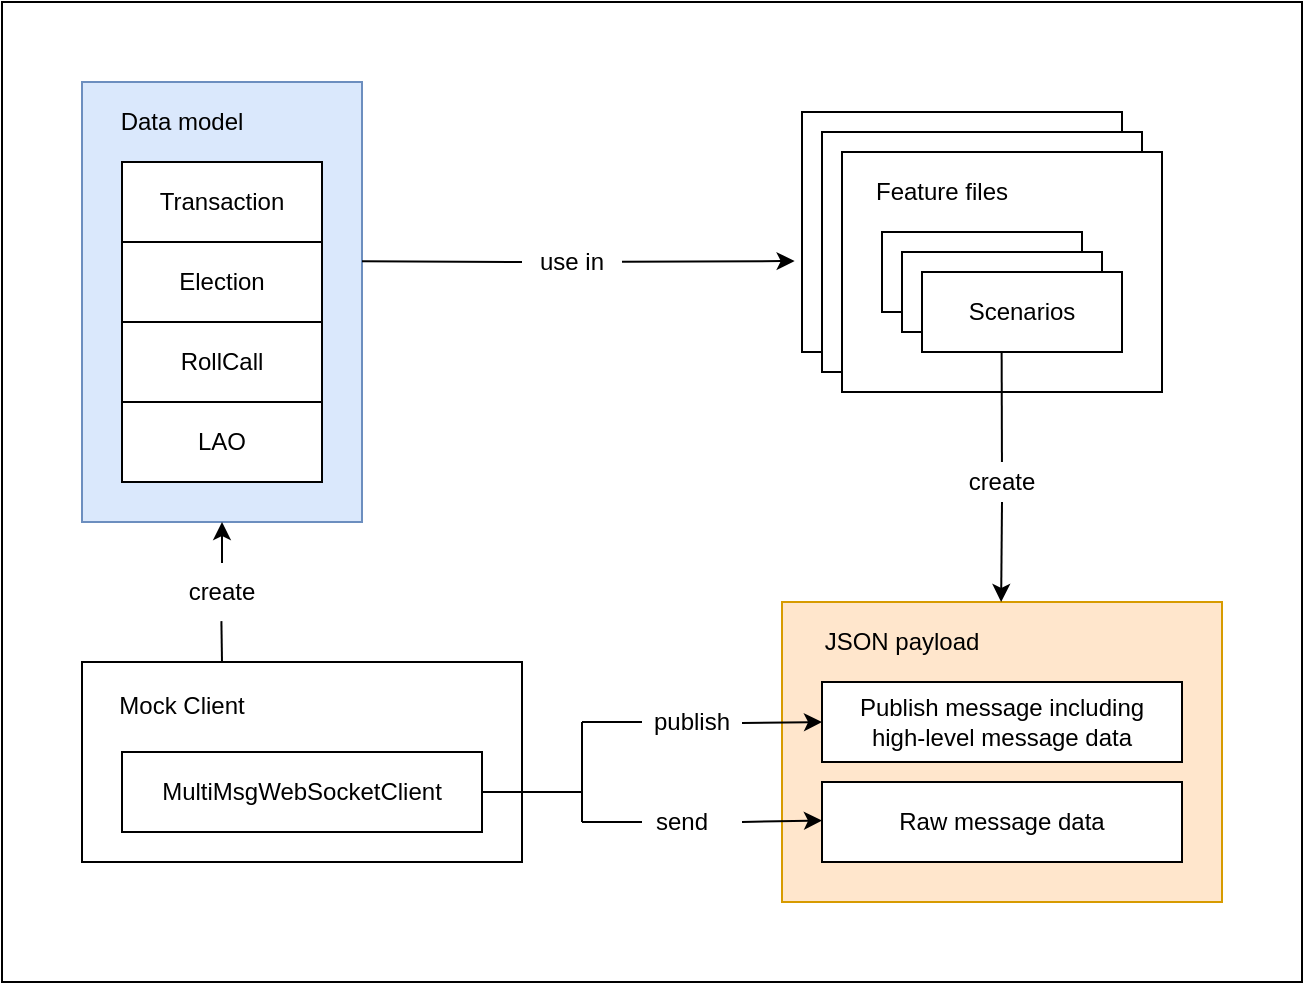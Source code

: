 <mxfile version="23.1.2" type="device">
  <diagram name="Page-1" id="a3nu4A6T8AX9qg_xCntz">
    <mxGraphModel dx="993" dy="573" grid="1" gridSize="10" guides="1" tooltips="1" connect="1" arrows="1" fold="1" page="1" pageScale="1" pageWidth="827" pageHeight="1169" math="0" shadow="0">
      <root>
        <mxCell id="0" />
        <mxCell id="1" parent="0" />
        <mxCell id="UNrgue4OJc_cd6q6hoJP-54" value="" style="rounded=0;whiteSpace=wrap;html=1;" vertex="1" parent="1">
          <mxGeometry width="650" height="490" as="geometry" />
        </mxCell>
        <mxCell id="UNrgue4OJc_cd6q6hoJP-44" value="" style="rounded=0;whiteSpace=wrap;html=1;" vertex="1" parent="1">
          <mxGeometry x="400" y="55" width="160" height="120" as="geometry" />
        </mxCell>
        <mxCell id="UNrgue4OJc_cd6q6hoJP-43" value="" style="rounded=0;whiteSpace=wrap;html=1;" vertex="1" parent="1">
          <mxGeometry x="410" y="65" width="160" height="120" as="geometry" />
        </mxCell>
        <mxCell id="UNrgue4OJc_cd6q6hoJP-27" value="" style="rounded=0;whiteSpace=wrap;html=1;fillColor=#ffe6cc;strokeColor=#d79b00;" vertex="1" parent="1">
          <mxGeometry x="390" y="300" width="220" height="150" as="geometry" />
        </mxCell>
        <mxCell id="UNrgue4OJc_cd6q6hoJP-25" value="" style="rounded=0;whiteSpace=wrap;html=1;fillColor=#dae8fc;strokeColor=#6c8ebf;" vertex="1" parent="1">
          <mxGeometry x="40" y="40" width="140" height="220" as="geometry" />
        </mxCell>
        <mxCell id="UNrgue4OJc_cd6q6hoJP-1" value="Transaction" style="rounded=0;whiteSpace=wrap;html=1;" vertex="1" parent="1">
          <mxGeometry x="60" y="80" width="100" height="40" as="geometry" />
        </mxCell>
        <mxCell id="UNrgue4OJc_cd6q6hoJP-2" value="Election" style="rounded=0;whiteSpace=wrap;html=1;" vertex="1" parent="1">
          <mxGeometry x="60" y="120" width="100" height="40" as="geometry" />
        </mxCell>
        <mxCell id="UNrgue4OJc_cd6q6hoJP-3" value="RollCall" style="rounded=0;whiteSpace=wrap;html=1;" vertex="1" parent="1">
          <mxGeometry x="60" y="160" width="100" height="40" as="geometry" />
        </mxCell>
        <mxCell id="UNrgue4OJc_cd6q6hoJP-4" value="LAO" style="rounded=0;whiteSpace=wrap;html=1;" vertex="1" parent="1">
          <mxGeometry x="60" y="200" width="100" height="40" as="geometry" />
        </mxCell>
        <mxCell id="UNrgue4OJc_cd6q6hoJP-7" value="" style="rounded=0;whiteSpace=wrap;html=1;" vertex="1" parent="1">
          <mxGeometry x="40" y="330" width="220" height="100" as="geometry" />
        </mxCell>
        <mxCell id="UNrgue4OJc_cd6q6hoJP-9" value="MultiMsgWebSocketClient" style="rounded=0;whiteSpace=wrap;html=1;" vertex="1" parent="1">
          <mxGeometry x="60" y="375" width="180" height="40" as="geometry" />
        </mxCell>
        <mxCell id="UNrgue4OJc_cd6q6hoJP-10" value="Mock Client" style="text;html=1;strokeColor=none;fillColor=none;align=center;verticalAlign=middle;whiteSpace=wrap;rounded=0;spacingBottom=-3;" vertex="1" parent="1">
          <mxGeometry x="40" y="330" width="100" height="40" as="geometry" />
        </mxCell>
        <mxCell id="UNrgue4OJc_cd6q6hoJP-11" value="Publish message including&lt;br&gt;high-level message data" style="rounded=0;whiteSpace=wrap;html=1;" vertex="1" parent="1">
          <mxGeometry x="410" y="340" width="180" height="40" as="geometry" />
        </mxCell>
        <mxCell id="UNrgue4OJc_cd6q6hoJP-12" value="Raw message data" style="rounded=0;whiteSpace=wrap;html=1;" vertex="1" parent="1">
          <mxGeometry x="410" y="390" width="180" height="40" as="geometry" />
        </mxCell>
        <mxCell id="UNrgue4OJc_cd6q6hoJP-13" value="" style="endArrow=classic;html=1;rounded=0;" edge="1" parent="1">
          <mxGeometry width="50" height="50" relative="1" as="geometry">
            <mxPoint x="370" y="360.5" as="sourcePoint" />
            <mxPoint x="410" y="360" as="targetPoint" />
          </mxGeometry>
        </mxCell>
        <mxCell id="UNrgue4OJc_cd6q6hoJP-14" value="" style="endArrow=classic;html=1;rounded=0;" edge="1" parent="1">
          <mxGeometry width="50" height="50" relative="1" as="geometry">
            <mxPoint x="370" y="410" as="sourcePoint" />
            <mxPoint x="410" y="409.23" as="targetPoint" />
          </mxGeometry>
        </mxCell>
        <mxCell id="UNrgue4OJc_cd6q6hoJP-15" value="publish" style="text;html=1;strokeColor=none;fillColor=none;align=center;verticalAlign=middle;whiteSpace=wrap;rounded=0;" vertex="1" parent="1">
          <mxGeometry x="320" y="345" width="50" height="30" as="geometry" />
        </mxCell>
        <mxCell id="UNrgue4OJc_cd6q6hoJP-16" value="send" style="text;html=1;strokeColor=none;fillColor=none;align=center;verticalAlign=middle;whiteSpace=wrap;rounded=0;" vertex="1" parent="1">
          <mxGeometry x="320" y="395" width="40" height="30" as="geometry" />
        </mxCell>
        <mxCell id="UNrgue4OJc_cd6q6hoJP-17" value="" style="endArrow=none;html=1;rounded=0;exitX=0;exitY=0.5;exitDx=0;exitDy=0;" edge="1" parent="1" source="UNrgue4OJc_cd6q6hoJP-15">
          <mxGeometry width="50" height="50" relative="1" as="geometry">
            <mxPoint x="310" y="360" as="sourcePoint" />
            <mxPoint x="290" y="360" as="targetPoint" />
          </mxGeometry>
        </mxCell>
        <mxCell id="UNrgue4OJc_cd6q6hoJP-20" value="" style="endArrow=none;html=1;rounded=0;" edge="1" parent="1">
          <mxGeometry width="50" height="50" relative="1" as="geometry">
            <mxPoint x="290" y="410" as="sourcePoint" />
            <mxPoint x="290" y="360" as="targetPoint" />
          </mxGeometry>
        </mxCell>
        <mxCell id="UNrgue4OJc_cd6q6hoJP-21" value="" style="endArrow=none;html=1;rounded=0;exitX=0;exitY=0.5;exitDx=0;exitDy=0;" edge="1" parent="1" source="UNrgue4OJc_cd6q6hoJP-16">
          <mxGeometry width="50" height="50" relative="1" as="geometry">
            <mxPoint x="300" y="410" as="sourcePoint" />
            <mxPoint x="290" y="410" as="targetPoint" />
          </mxGeometry>
        </mxCell>
        <mxCell id="UNrgue4OJc_cd6q6hoJP-22" value="create" style="text;html=1;strokeColor=none;fillColor=none;align=center;verticalAlign=middle;whiteSpace=wrap;rounded=0;" vertex="1" parent="1">
          <mxGeometry x="80" y="280" width="60" height="30" as="geometry" />
        </mxCell>
        <mxCell id="UNrgue4OJc_cd6q6hoJP-23" value="" style="endArrow=classic;html=1;rounded=0;" edge="1" parent="1">
          <mxGeometry width="50" height="50" relative="1" as="geometry">
            <mxPoint x="110" y="280.5" as="sourcePoint" />
            <mxPoint x="110" y="260" as="targetPoint" />
          </mxGeometry>
        </mxCell>
        <mxCell id="UNrgue4OJc_cd6q6hoJP-24" value="" style="endArrow=none;html=1;rounded=0;exitX=0.328;exitY=0.989;exitDx=0;exitDy=0;exitPerimeter=0;" edge="1" parent="1">
          <mxGeometry width="50" height="50" relative="1" as="geometry">
            <mxPoint x="109.7" y="309.56" as="sourcePoint" />
            <mxPoint x="110" y="330" as="targetPoint" />
          </mxGeometry>
        </mxCell>
        <mxCell id="UNrgue4OJc_cd6q6hoJP-26" value="Data model" style="text;html=1;strokeColor=none;fillColor=none;align=center;verticalAlign=middle;whiteSpace=wrap;rounded=0;" vertex="1" parent="1">
          <mxGeometry x="40" y="40" width="100" height="40" as="geometry" />
        </mxCell>
        <mxCell id="UNrgue4OJc_cd6q6hoJP-28" value="JSON payload" style="text;html=1;strokeColor=none;fillColor=none;align=center;verticalAlign=middle;whiteSpace=wrap;rounded=0;" vertex="1" parent="1">
          <mxGeometry x="400" y="300" width="100" height="40" as="geometry" />
        </mxCell>
        <mxCell id="UNrgue4OJc_cd6q6hoJP-33" value="" style="endArrow=classic;html=1;rounded=0;entryX=-0.023;entryY=0.621;entryDx=0;entryDy=0;entryPerimeter=0;" edge="1" parent="1" source="UNrgue4OJc_cd6q6hoJP-34" target="UNrgue4OJc_cd6q6hoJP-44">
          <mxGeometry width="50" height="50" relative="1" as="geometry">
            <mxPoint x="310" y="130.0" as="sourcePoint" />
            <mxPoint x="350" y="130" as="targetPoint" />
          </mxGeometry>
        </mxCell>
        <mxCell id="UNrgue4OJc_cd6q6hoJP-34" value="use in" style="text;html=1;strokeColor=none;fillColor=none;align=center;verticalAlign=middle;whiteSpace=wrap;rounded=0;" vertex="1" parent="1">
          <mxGeometry x="260" y="115" width="50" height="30" as="geometry" />
        </mxCell>
        <mxCell id="UNrgue4OJc_cd6q6hoJP-35" value="" style="endArrow=none;html=1;rounded=0;" edge="1" parent="1">
          <mxGeometry width="50" height="50" relative="1" as="geometry">
            <mxPoint x="260" y="130" as="sourcePoint" />
            <mxPoint x="180" y="129.67" as="targetPoint" />
          </mxGeometry>
        </mxCell>
        <mxCell id="UNrgue4OJc_cd6q6hoJP-36" value="" style="endArrow=classic;html=1;rounded=0;exitX=0.5;exitY=1;exitDx=0;exitDy=0;" edge="1" parent="1" source="UNrgue4OJc_cd6q6hoJP-37">
          <mxGeometry width="50" height="50" relative="1" as="geometry">
            <mxPoint x="500" y="260" as="sourcePoint" />
            <mxPoint x="499.57" y="300" as="targetPoint" />
          </mxGeometry>
        </mxCell>
        <mxCell id="UNrgue4OJc_cd6q6hoJP-37" value="create" style="text;html=1;strokeColor=none;fillColor=none;align=center;verticalAlign=middle;whiteSpace=wrap;rounded=0;" vertex="1" parent="1">
          <mxGeometry x="470" y="230" width="60" height="20" as="geometry" />
        </mxCell>
        <mxCell id="UNrgue4OJc_cd6q6hoJP-39" value="" style="rounded=0;whiteSpace=wrap;html=1;" vertex="1" parent="1">
          <mxGeometry x="420" y="75" width="160" height="120" as="geometry" />
        </mxCell>
        <mxCell id="UNrgue4OJc_cd6q6hoJP-41" value="Feature files" style="text;html=1;strokeColor=none;fillColor=none;align=center;verticalAlign=middle;whiteSpace=wrap;rounded=0;spacing=2;spacingBottom=-4;" vertex="1" parent="1">
          <mxGeometry x="420" y="75" width="100" height="35" as="geometry" />
        </mxCell>
        <mxCell id="UNrgue4OJc_cd6q6hoJP-47" value="" style="group" vertex="1" connectable="0" parent="1">
          <mxGeometry x="440" y="115" width="120" height="60" as="geometry" />
        </mxCell>
        <mxCell id="UNrgue4OJc_cd6q6hoJP-45" value="" style="rounded=0;whiteSpace=wrap;html=1;" vertex="1" parent="UNrgue4OJc_cd6q6hoJP-47">
          <mxGeometry width="100" height="40" as="geometry" />
        </mxCell>
        <mxCell id="UNrgue4OJc_cd6q6hoJP-42" value="Scenarios" style="rounded=0;whiteSpace=wrap;html=1;" vertex="1" parent="UNrgue4OJc_cd6q6hoJP-47">
          <mxGeometry x="10" y="10" width="100" height="40" as="geometry" />
        </mxCell>
        <mxCell id="UNrgue4OJc_cd6q6hoJP-46" value="Scenarios" style="rounded=0;whiteSpace=wrap;html=1;" vertex="1" parent="UNrgue4OJc_cd6q6hoJP-47">
          <mxGeometry x="20" y="20" width="100" height="40" as="geometry" />
        </mxCell>
        <mxCell id="UNrgue4OJc_cd6q6hoJP-51" value="" style="endArrow=none;html=1;rounded=0;exitX=0;exitY=0.5;exitDx=0;exitDy=0;entryX=1;entryY=0.116;entryDx=0;entryDy=0;entryPerimeter=0;" edge="1" parent="1">
          <mxGeometry width="50" height="50" relative="1" as="geometry">
            <mxPoint x="290" y="395" as="sourcePoint" />
            <mxPoint x="240" y="395.01" as="targetPoint" />
          </mxGeometry>
        </mxCell>
        <mxCell id="UNrgue4OJc_cd6q6hoJP-38" value="" style="endArrow=none;html=1;rounded=0;" edge="1" parent="1" target="UNrgue4OJc_cd6q6hoJP-37">
          <mxGeometry width="50" height="50" relative="1" as="geometry">
            <mxPoint x="499.82" y="175" as="sourcePoint" />
            <mxPoint x="499.82" y="225" as="targetPoint" />
            <Array as="points" />
          </mxGeometry>
        </mxCell>
      </root>
    </mxGraphModel>
  </diagram>
</mxfile>

